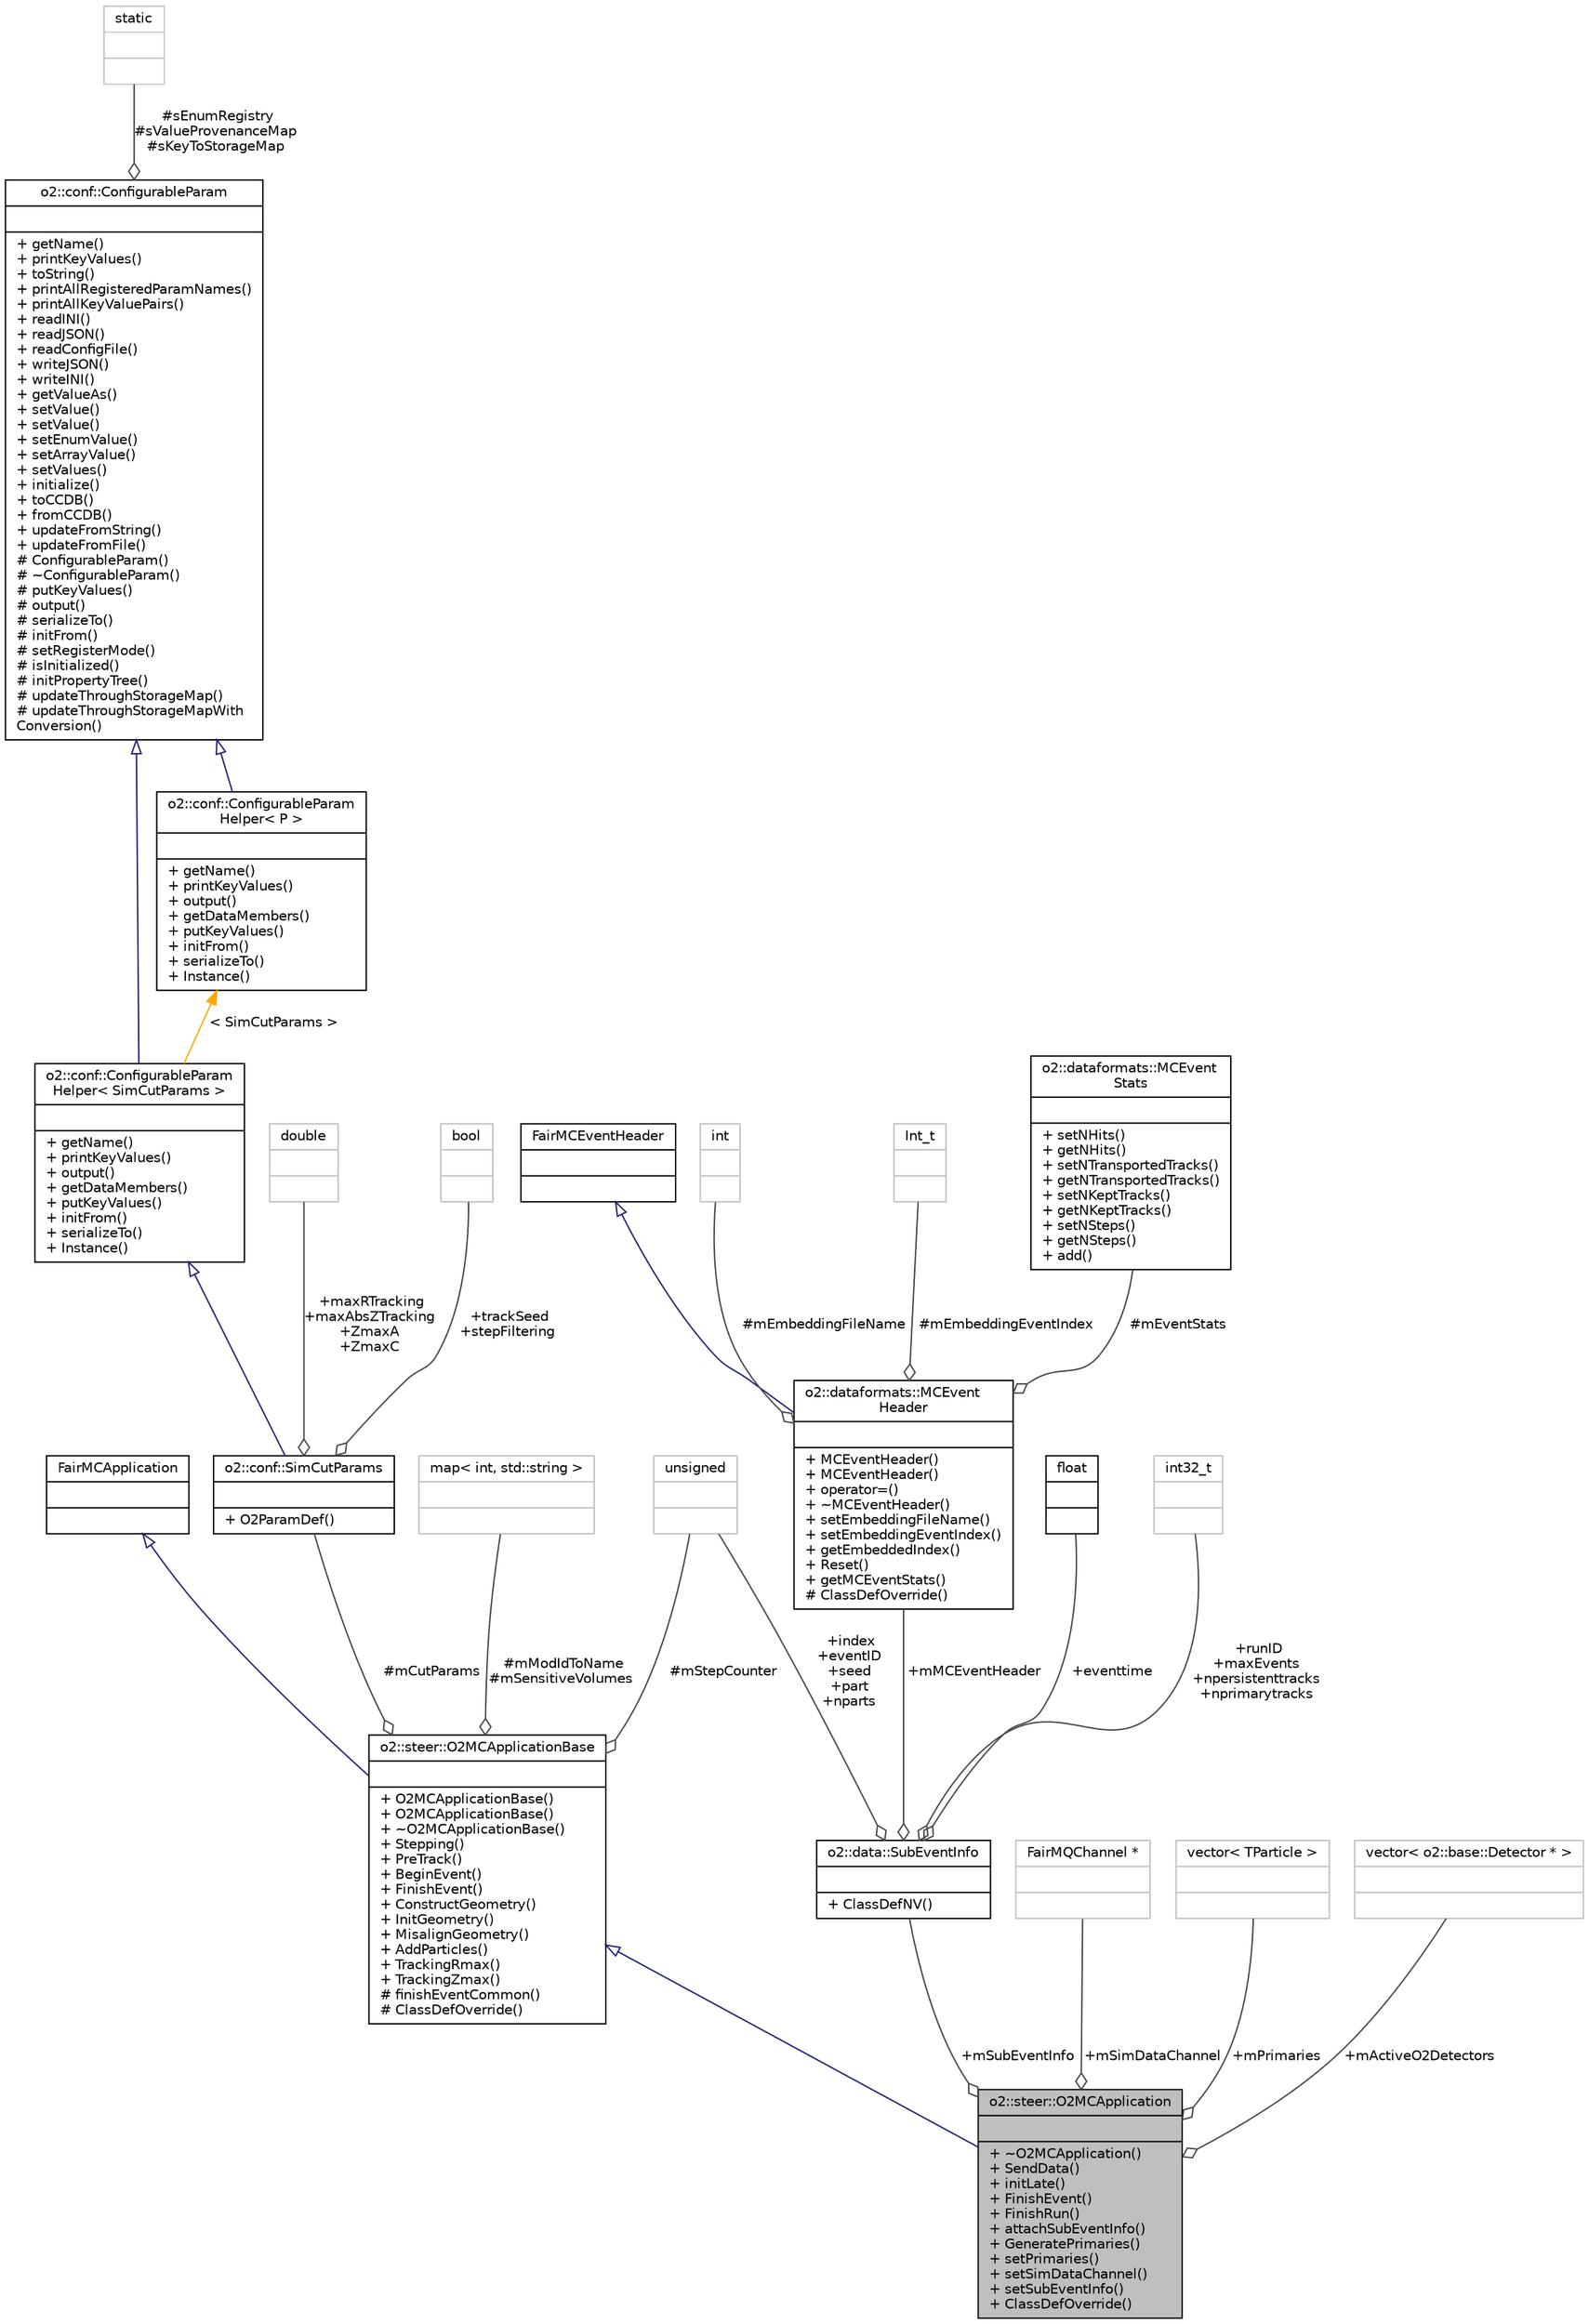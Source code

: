 digraph "o2::steer::O2MCApplication"
{
 // INTERACTIVE_SVG=YES
  bgcolor="transparent";
  edge [fontname="Helvetica",fontsize="10",labelfontname="Helvetica",labelfontsize="10"];
  node [fontname="Helvetica",fontsize="10",shape=record];
  Node3 [label="{o2::steer::O2MCApplication\n||+ ~O2MCApplication()\l+ SendData()\l+ initLate()\l+ FinishEvent()\l+ FinishRun()\l+ attachSubEventInfo()\l+ GeneratePrimaries()\l+ setPrimaries()\l+ setSimDataChannel()\l+ setSubEventInfo()\l+ ClassDefOverride()\l}",height=0.2,width=0.4,color="black", fillcolor="grey75", style="filled", fontcolor="black"];
  Node4 -> Node3 [dir="back",color="midnightblue",fontsize="10",style="solid",arrowtail="onormal",fontname="Helvetica"];
  Node4 [label="{o2::steer::O2MCApplicationBase\n||+ O2MCApplicationBase()\l+ O2MCApplicationBase()\l+ ~O2MCApplicationBase()\l+ Stepping()\l+ PreTrack()\l+ BeginEvent()\l+ FinishEvent()\l+ ConstructGeometry()\l+ InitGeometry()\l+ MisalignGeometry()\l+ AddParticles()\l+ TrackingRmax()\l+ TrackingZmax()\l# finishEventCommon()\l# ClassDefOverride()\l}",height=0.2,width=0.4,color="black",URL="$d8/d15/classo2_1_1steer_1_1O2MCApplicationBase.html"];
  Node5 -> Node4 [dir="back",color="midnightblue",fontsize="10",style="solid",arrowtail="onormal",fontname="Helvetica"];
  Node5 [label="{FairMCApplication\n||}",height=0.2,width=0.4,color="black",URL="$d8/def/classFairMCApplication.html"];
  Node6 -> Node4 [color="grey25",fontsize="10",style="solid",label=" #mCutParams" ,arrowhead="odiamond",fontname="Helvetica"];
  Node6 [label="{o2::conf::SimCutParams\n||+ O2ParamDef()\l}",height=0.2,width=0.4,color="black",URL="$d7/d2f/structo2_1_1conf_1_1SimCutParams.html"];
  Node7 -> Node6 [dir="back",color="midnightblue",fontsize="10",style="solid",arrowtail="onormal",fontname="Helvetica"];
  Node7 [label="{o2::conf::ConfigurableParam\lHelper\< SimCutParams \>\n||+ getName()\l+ printKeyValues()\l+ output()\l+ getDataMembers()\l+ putKeyValues()\l+ initFrom()\l+ serializeTo()\l+ Instance()\l}",height=0.2,width=0.4,color="black",URL="$d7/d50/classo2_1_1conf_1_1ConfigurableParamHelper.html"];
  Node8 -> Node7 [dir="back",color="midnightblue",fontsize="10",style="solid",arrowtail="onormal",fontname="Helvetica"];
  Node8 [label="{o2::conf::ConfigurableParam\n||+ getName()\l+ printKeyValues()\l+ toString()\l+ printAllRegisteredParamNames()\l+ printAllKeyValuePairs()\l+ readINI()\l+ readJSON()\l+ readConfigFile()\l+ writeJSON()\l+ writeINI()\l+ getValueAs()\l+ setValue()\l+ setValue()\l+ setEnumValue()\l+ setArrayValue()\l+ setValues()\l+ initialize()\l+ toCCDB()\l+ fromCCDB()\l+ updateFromString()\l+ updateFromFile()\l# ConfigurableParam()\l# ~ConfigurableParam()\l# putKeyValues()\l# output()\l# serializeTo()\l# initFrom()\l# setRegisterMode()\l# isInitialized()\l# initPropertyTree()\l# updateThroughStorageMap()\l# updateThroughStorageMapWith\lConversion()\l}",height=0.2,width=0.4,color="black",URL="$d6/d14/classo2_1_1conf_1_1ConfigurableParam.html"];
  Node9 -> Node8 [color="grey25",fontsize="10",style="solid",label=" #sEnumRegistry\n#sValueProvenanceMap\n#sKeyToStorageMap" ,arrowhead="odiamond",fontname="Helvetica"];
  Node9 [label="{static\n||}",height=0.2,width=0.4,color="grey75"];
  Node10 -> Node7 [dir="back",color="orange",fontsize="10",style="solid",label=" \< SimCutParams \>" ,fontname="Helvetica"];
  Node10 [label="{o2::conf::ConfigurableParam\lHelper\< P \>\n||+ getName()\l+ printKeyValues()\l+ output()\l+ getDataMembers()\l+ putKeyValues()\l+ initFrom()\l+ serializeTo()\l+ Instance()\l}",height=0.2,width=0.4,color="black",URL="$d7/d50/classo2_1_1conf_1_1ConfigurableParamHelper.html"];
  Node8 -> Node10 [dir="back",color="midnightblue",fontsize="10",style="solid",arrowtail="onormal",fontname="Helvetica"];
  Node11 -> Node6 [color="grey25",fontsize="10",style="solid",label=" +maxRTracking\n+maxAbsZTracking\n+ZmaxA\n+ZmaxC" ,arrowhead="odiamond",fontname="Helvetica"];
  Node11 [label="{double\n||}",height=0.2,width=0.4,color="grey75"];
  Node12 -> Node6 [color="grey25",fontsize="10",style="solid",label=" +trackSeed\n+stepFiltering" ,arrowhead="odiamond",fontname="Helvetica"];
  Node12 [label="{bool\n||}",height=0.2,width=0.4,color="grey75"];
  Node13 -> Node4 [color="grey25",fontsize="10",style="solid",label=" #mModIdToName\n#mSensitiveVolumes" ,arrowhead="odiamond",fontname="Helvetica"];
  Node13 [label="{map\< int, std::string \>\n||}",height=0.2,width=0.4,color="grey75"];
  Node14 -> Node4 [color="grey25",fontsize="10",style="solid",label=" #mStepCounter" ,arrowhead="odiamond",fontname="Helvetica"];
  Node14 [label="{unsigned\n||}",height=0.2,width=0.4,color="grey75"];
  Node15 -> Node3 [color="grey25",fontsize="10",style="solid",label=" +mSimDataChannel" ,arrowhead="odiamond",fontname="Helvetica"];
  Node15 [label="{FairMQChannel *\n||}",height=0.2,width=0.4,color="grey75"];
  Node16 -> Node3 [color="grey25",fontsize="10",style="solid",label=" +mPrimaries" ,arrowhead="odiamond",fontname="Helvetica"];
  Node16 [label="{vector\< TParticle \>\n||}",height=0.2,width=0.4,color="grey75"];
  Node17 -> Node3 [color="grey25",fontsize="10",style="solid",label=" +mActiveO2Detectors" ,arrowhead="odiamond",fontname="Helvetica"];
  Node17 [label="{vector\< o2::base::Detector * \>\n||}",height=0.2,width=0.4,color="grey75"];
  Node18 -> Node3 [color="grey25",fontsize="10",style="solid",label=" +mSubEventInfo" ,arrowhead="odiamond",fontname="Helvetica"];
  Node18 [label="{o2::data::SubEventInfo\n||+ ClassDefNV()\l}",height=0.2,width=0.4,color="black",URL="$d5/dbc/structo2_1_1data_1_1SubEventInfo.html"];
  Node19 -> Node18 [color="grey25",fontsize="10",style="solid",label=" +mMCEventHeader" ,arrowhead="odiamond",fontname="Helvetica"];
  Node19 [label="{o2::dataformats::MCEvent\lHeader\n||+ MCEventHeader()\l+ MCEventHeader()\l+ operator=()\l+ ~MCEventHeader()\l+ setEmbeddingFileName()\l+ setEmbeddingEventIndex()\l+ getEmbeddedIndex()\l+ Reset()\l+ getMCEventStats()\l# ClassDefOverride()\l}",height=0.2,width=0.4,color="black",URL="$d4/db1/classo2_1_1dataformats_1_1MCEventHeader.html"];
  Node20 -> Node19 [dir="back",color="midnightblue",fontsize="10",style="solid",arrowtail="onormal",fontname="Helvetica"];
  Node20 [label="{FairMCEventHeader\n||}",height=0.2,width=0.4,color="black",URL="$dd/d8f/classFairMCEventHeader.html"];
  Node21 -> Node19 [color="grey25",fontsize="10",style="solid",label=" #mEmbeddingFileName" ,arrowhead="odiamond",fontname="Helvetica"];
  Node21 [label="{int\n||}",height=0.2,width=0.4,color="grey75"];
  Node22 -> Node19 [color="grey25",fontsize="10",style="solid",label=" #mEmbeddingEventIndex" ,arrowhead="odiamond",fontname="Helvetica"];
  Node22 [label="{Int_t\n||}",height=0.2,width=0.4,color="grey75"];
  Node23 -> Node19 [color="grey25",fontsize="10",style="solid",label=" #mEventStats" ,arrowhead="odiamond",fontname="Helvetica"];
  Node23 [label="{o2::dataformats::MCEvent\lStats\n||+ setNHits()\l+ getNHits()\l+ setNTransportedTracks()\l+ getNTransportedTracks()\l+ setNKeptTracks()\l+ getNKeptTracks()\l+ setNSteps()\l+ getNSteps()\l+ add()\l}",height=0.2,width=0.4,color="black",URL="$d9/ddb/classo2_1_1dataformats_1_1MCEventStats.html"];
  Node24 -> Node18 [color="grey25",fontsize="10",style="solid",label=" +eventtime" ,arrowhead="odiamond",fontname="Helvetica"];
  Node24 [label="{float\n||}",height=0.2,width=0.4,color="black",URL="$d4/dc3/classfloat.html"];
  Node25 -> Node18 [color="grey25",fontsize="10",style="solid",label=" +runID\n+maxEvents\n+npersistenttracks\n+nprimarytracks" ,arrowhead="odiamond",fontname="Helvetica"];
  Node25 [label="{int32_t\n||}",height=0.2,width=0.4,color="grey75"];
  Node14 -> Node18 [color="grey25",fontsize="10",style="solid",label=" +index\n+eventID\n+seed\n+part\n+nparts" ,arrowhead="odiamond",fontname="Helvetica"];
}
